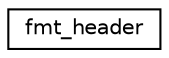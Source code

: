 digraph "Graphical Class Hierarchy"
{
 // LATEX_PDF_SIZE
  edge [fontname="Helvetica",fontsize="10",labelfontname="Helvetica",labelfontsize="10"];
  node [fontname="Helvetica",fontsize="10",shape=record];
  rankdir="LR";
  Node0 [label="fmt_header",height=0.2,width=0.4,color="black", fillcolor="white", style="filled",URL="$d6/d53/structfmt__header.html",tooltip=" "];
}
